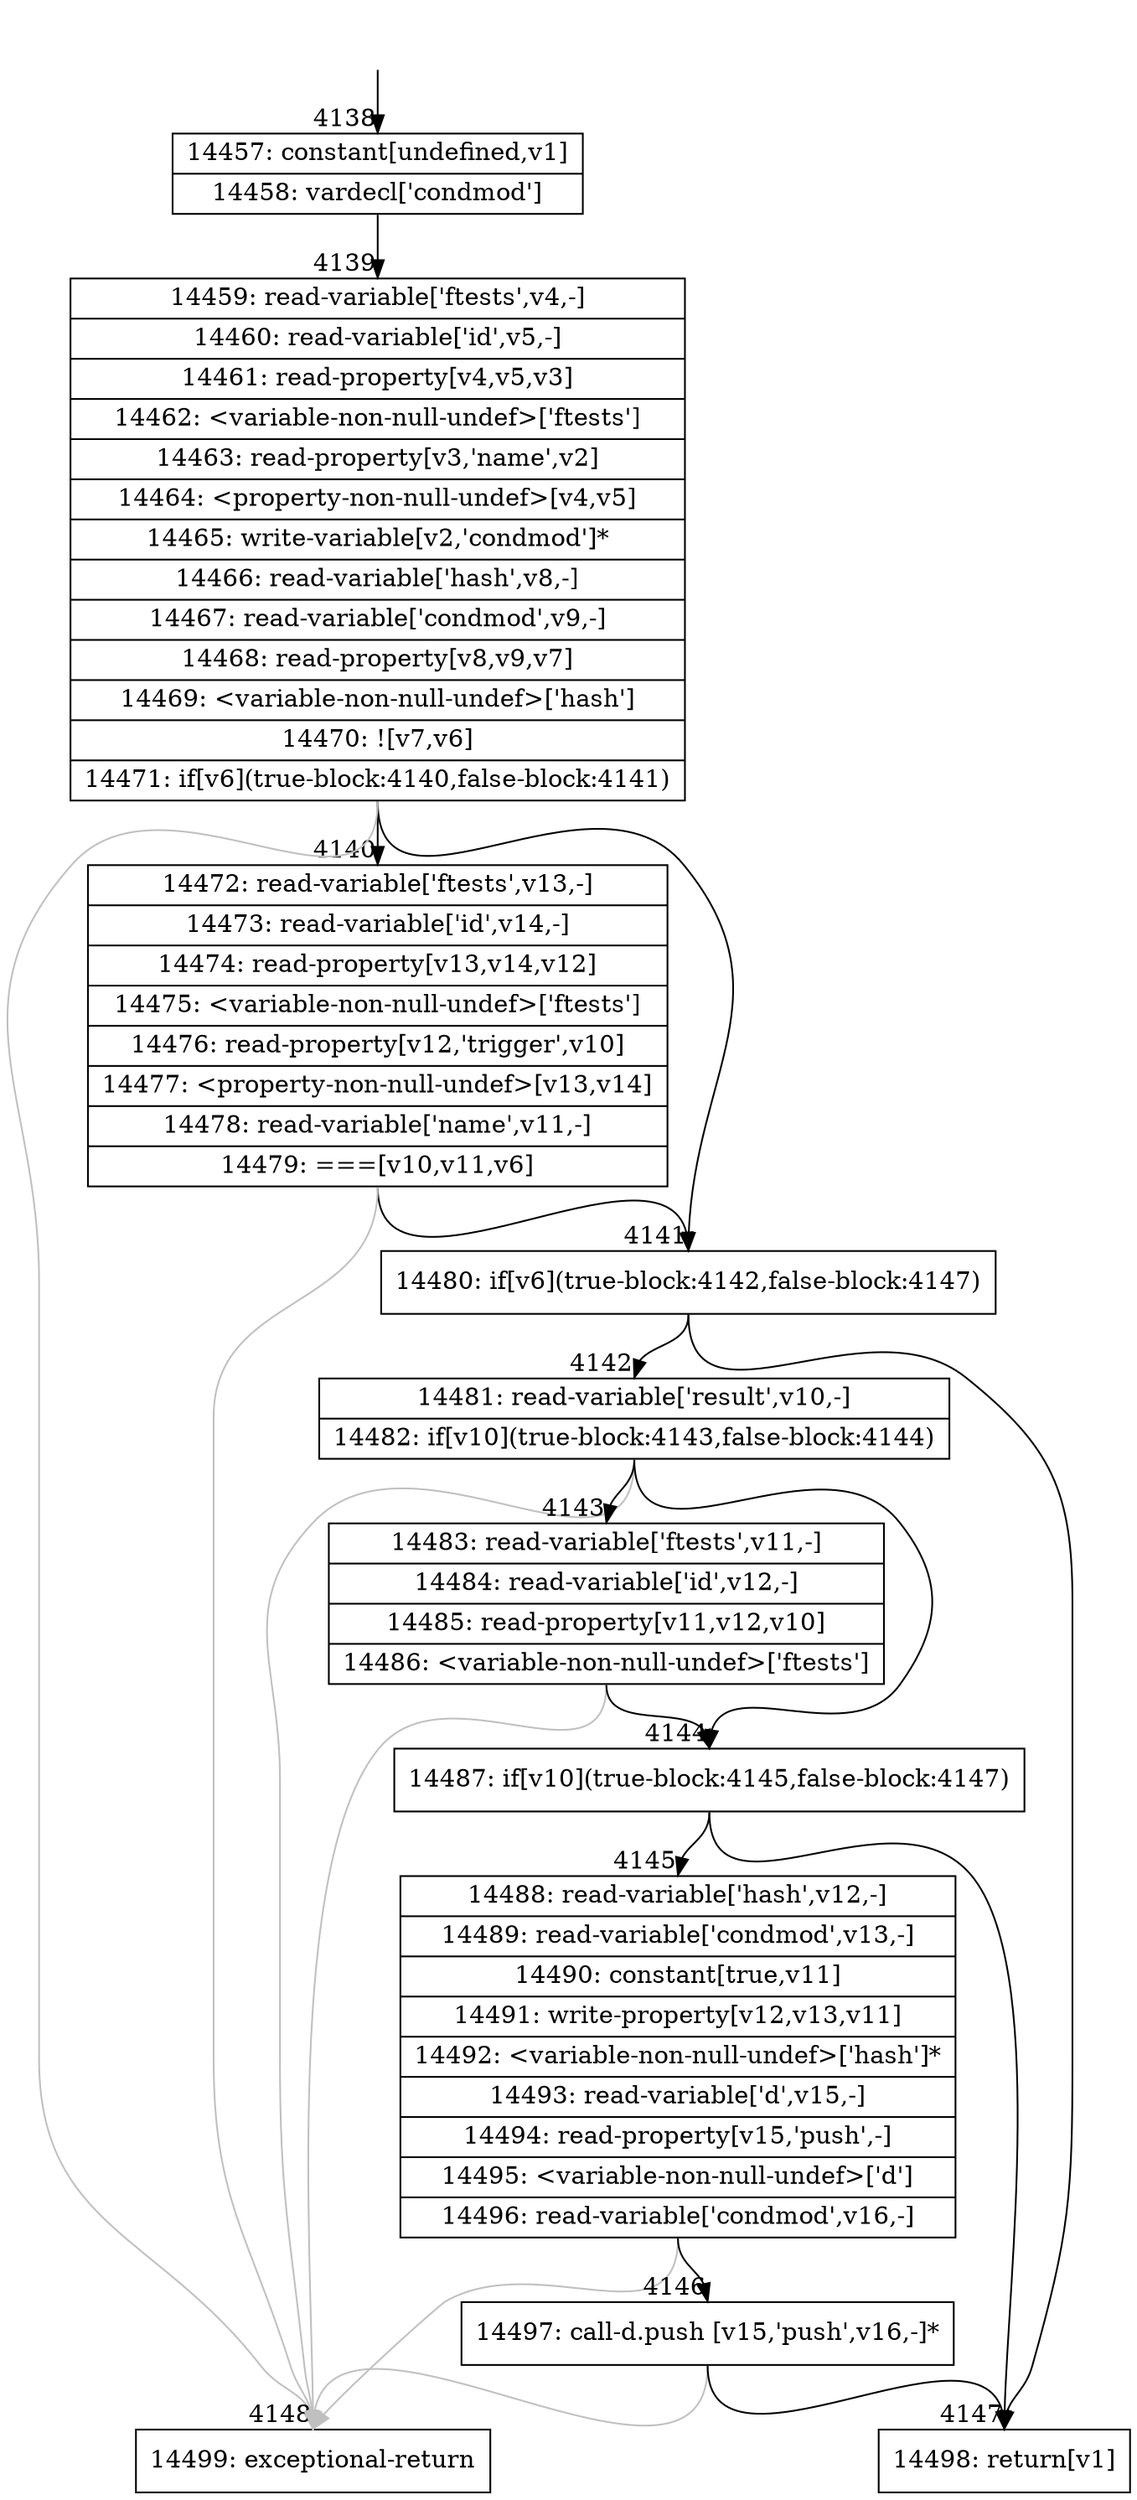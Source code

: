 digraph {
rankdir="TD"
BB_entry199[shape=none,label=""];
BB_entry199 -> BB4138 [tailport=s, headport=n, headlabel="    4138"]
BB4138 [shape=record label="{14457: constant[undefined,v1]|14458: vardecl['condmod']}" ] 
BB4138 -> BB4139 [tailport=s, headport=n, headlabel="      4139"]
BB4139 [shape=record label="{14459: read-variable['ftests',v4,-]|14460: read-variable['id',v5,-]|14461: read-property[v4,v5,v3]|14462: \<variable-non-null-undef\>['ftests']|14463: read-property[v3,'name',v2]|14464: \<property-non-null-undef\>[v4,v5]|14465: write-variable[v2,'condmod']*|14466: read-variable['hash',v8,-]|14467: read-variable['condmod',v9,-]|14468: read-property[v8,v9,v7]|14469: \<variable-non-null-undef\>['hash']|14470: ![v7,v6]|14471: if[v6](true-block:4140,false-block:4141)}" ] 
BB4139 -> BB4141 [tailport=s, headport=n, headlabel="      4141"]
BB4139 -> BB4140 [tailport=s, headport=n, headlabel="      4140"]
BB4139 -> BB4148 [tailport=s, headport=n, color=gray, headlabel="      4148"]
BB4140 [shape=record label="{14472: read-variable['ftests',v13,-]|14473: read-variable['id',v14,-]|14474: read-property[v13,v14,v12]|14475: \<variable-non-null-undef\>['ftests']|14476: read-property[v12,'trigger',v10]|14477: \<property-non-null-undef\>[v13,v14]|14478: read-variable['name',v11,-]|14479: ===[v10,v11,v6]}" ] 
BB4140 -> BB4141 [tailport=s, headport=n]
BB4140 -> BB4148 [tailport=s, headport=n, color=gray]
BB4141 [shape=record label="{14480: if[v6](true-block:4142,false-block:4147)}" ] 
BB4141 -> BB4142 [tailport=s, headport=n, headlabel="      4142"]
BB4141 -> BB4147 [tailport=s, headport=n, headlabel="      4147"]
BB4142 [shape=record label="{14481: read-variable['result',v10,-]|14482: if[v10](true-block:4143,false-block:4144)}" ] 
BB4142 -> BB4144 [tailport=s, headport=n, headlabel="      4144"]
BB4142 -> BB4143 [tailport=s, headport=n, headlabel="      4143"]
BB4142 -> BB4148 [tailport=s, headport=n, color=gray]
BB4143 [shape=record label="{14483: read-variable['ftests',v11,-]|14484: read-variable['id',v12,-]|14485: read-property[v11,v12,v10]|14486: \<variable-non-null-undef\>['ftests']}" ] 
BB4143 -> BB4144 [tailport=s, headport=n]
BB4143 -> BB4148 [tailport=s, headport=n, color=gray]
BB4144 [shape=record label="{14487: if[v10](true-block:4145,false-block:4147)}" ] 
BB4144 -> BB4145 [tailport=s, headport=n, headlabel="      4145"]
BB4144 -> BB4147 [tailport=s, headport=n]
BB4145 [shape=record label="{14488: read-variable['hash',v12,-]|14489: read-variable['condmod',v13,-]|14490: constant[true,v11]|14491: write-property[v12,v13,v11]|14492: \<variable-non-null-undef\>['hash']*|14493: read-variable['d',v15,-]|14494: read-property[v15,'push',-]|14495: \<variable-non-null-undef\>['d']|14496: read-variable['condmod',v16,-]}" ] 
BB4145 -> BB4146 [tailport=s, headport=n, headlabel="      4146"]
BB4145 -> BB4148 [tailport=s, headport=n, color=gray]
BB4146 [shape=record label="{14497: call-d.push [v15,'push',v16,-]*}" ] 
BB4146 -> BB4147 [tailport=s, headport=n]
BB4146 -> BB4148 [tailport=s, headport=n, color=gray]
BB4147 [shape=record label="{14498: return[v1]}" ] 
BB4148 [shape=record label="{14499: exceptional-return}" ] 
//#$~ 7263
}
